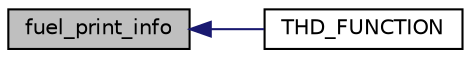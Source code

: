digraph "fuel_print_info"
{
  edge [fontname="Helvetica",fontsize="10",labelfontname="Helvetica",labelfontsize="10"];
  node [fontname="Helvetica",fontsize="10",shape=record];
  rankdir="LR";
  Node1 [label="fuel_print_info",height=0.2,width=0.4,color="black", fillcolor="grey75", style="filled", fontcolor="black"];
  Node1 -> Node2 [dir="back",color="midnightblue",fontsize="10",style="solid",fontname="Helvetica"];
  Node2 [label="THD_FUNCTION",height=0.2,width=0.4,color="black", fillcolor="white", style="filled",URL="$group___f_u_e_l___g_a_u_g_e.html#ga5965af7429c8c4fa69cb7d7f3a29538e",tooltip="Main fuel thread. "];
}
